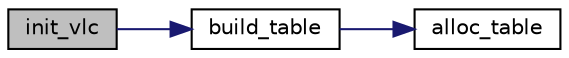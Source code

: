 digraph "init_vlc"
{
  bgcolor="transparent";
  edge [fontname="Helvetica",fontsize="10",labelfontname="Helvetica",labelfontsize="10"];
  node [fontname="Helvetica",fontsize="10",shape=record];
  rankdir="LR";
  Node1 [label="init_vlc",height=0.2,width=0.4,color="black", fillcolor="grey75", style="filled", fontcolor="black"];
  Node1 -> Node2 [color="midnightblue",fontsize="10",style="solid",fontname="Helvetica"];
  Node2 [label="build_table",height=0.2,width=0.4,color="black",URL="$bits_8c.html#a452b9ed664f9e1b5ca6e12292e184e32"];
  Node2 -> Node3 [color="midnightblue",fontsize="10",style="solid",fontname="Helvetica"];
  Node3 [label="alloc_table",height=0.2,width=0.4,color="black",URL="$bits_8c.html#a3d11308e2c23c39139ae637124c8dd9d"];
}
